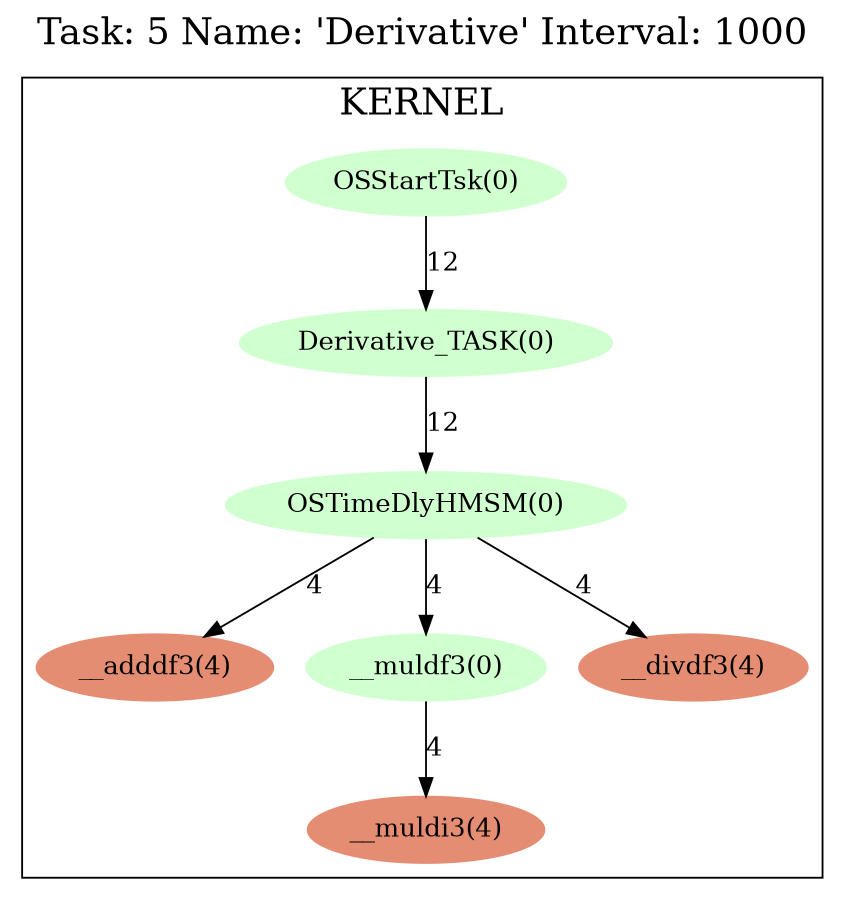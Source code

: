 digraph prof {
  size="6,6";
  ratio = fill;
  fontsize = "20";
  node [style=filled];
  labelloc = "t";
  label = "Task: 5 Name: 'Derivative' Interval: 1000";
  subgraph cluster_kernel {
    label = "KERNEL";
    "F1" [label = "Derivative_TASK(0)"];
    "F1" -> "F2" [label = 12];
    "F5" [label = "__muldi3(4)"];
    "F2" [label = "OSTimeDlyHMSM(0)"];
    "F2" -> "F3" [label = 4];
    "F2" -> "F4" [label = 4];
    "F2" -> "F6" [label = 4];
    "F0" [label = "OSStartTsk(0)"];
    "F0" -> "F1" [label = 12];
    "F3" [label = "__adddf3(4)"];
    "F4" [label = "__muldf3(0)"];
    "F4" -> "F5" [label = 4];
    "F6" [label = "__divdf3(4)"];
    "F1" [color="#d0ffd0"];
    "F5" [color="#e58d73"];
    "F2" [color="#d0ffd0"];
    "F0" [color="#d0ffd0"];
    "F3" [color="#e58d73"];
    "F4" [color="#d0ffd0"];
    "F6" [color="#e58d73"];
  }
}
